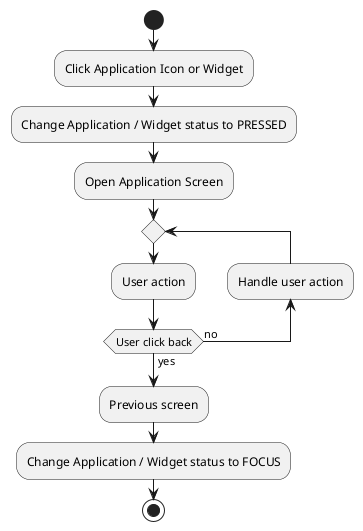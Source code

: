 @startuml
skinparam Monochrome true
start
:Click Application Icon or Widget;

:Change Application / Widget status to PRESSED;

:Open Application Screen;

repeat
:User action;
backward :Handle user action;
repeat while (User click back) is (no) not (yes)

:Previous screen;

:Change Application / Widget status to FOCUS;

stop

@enduml
